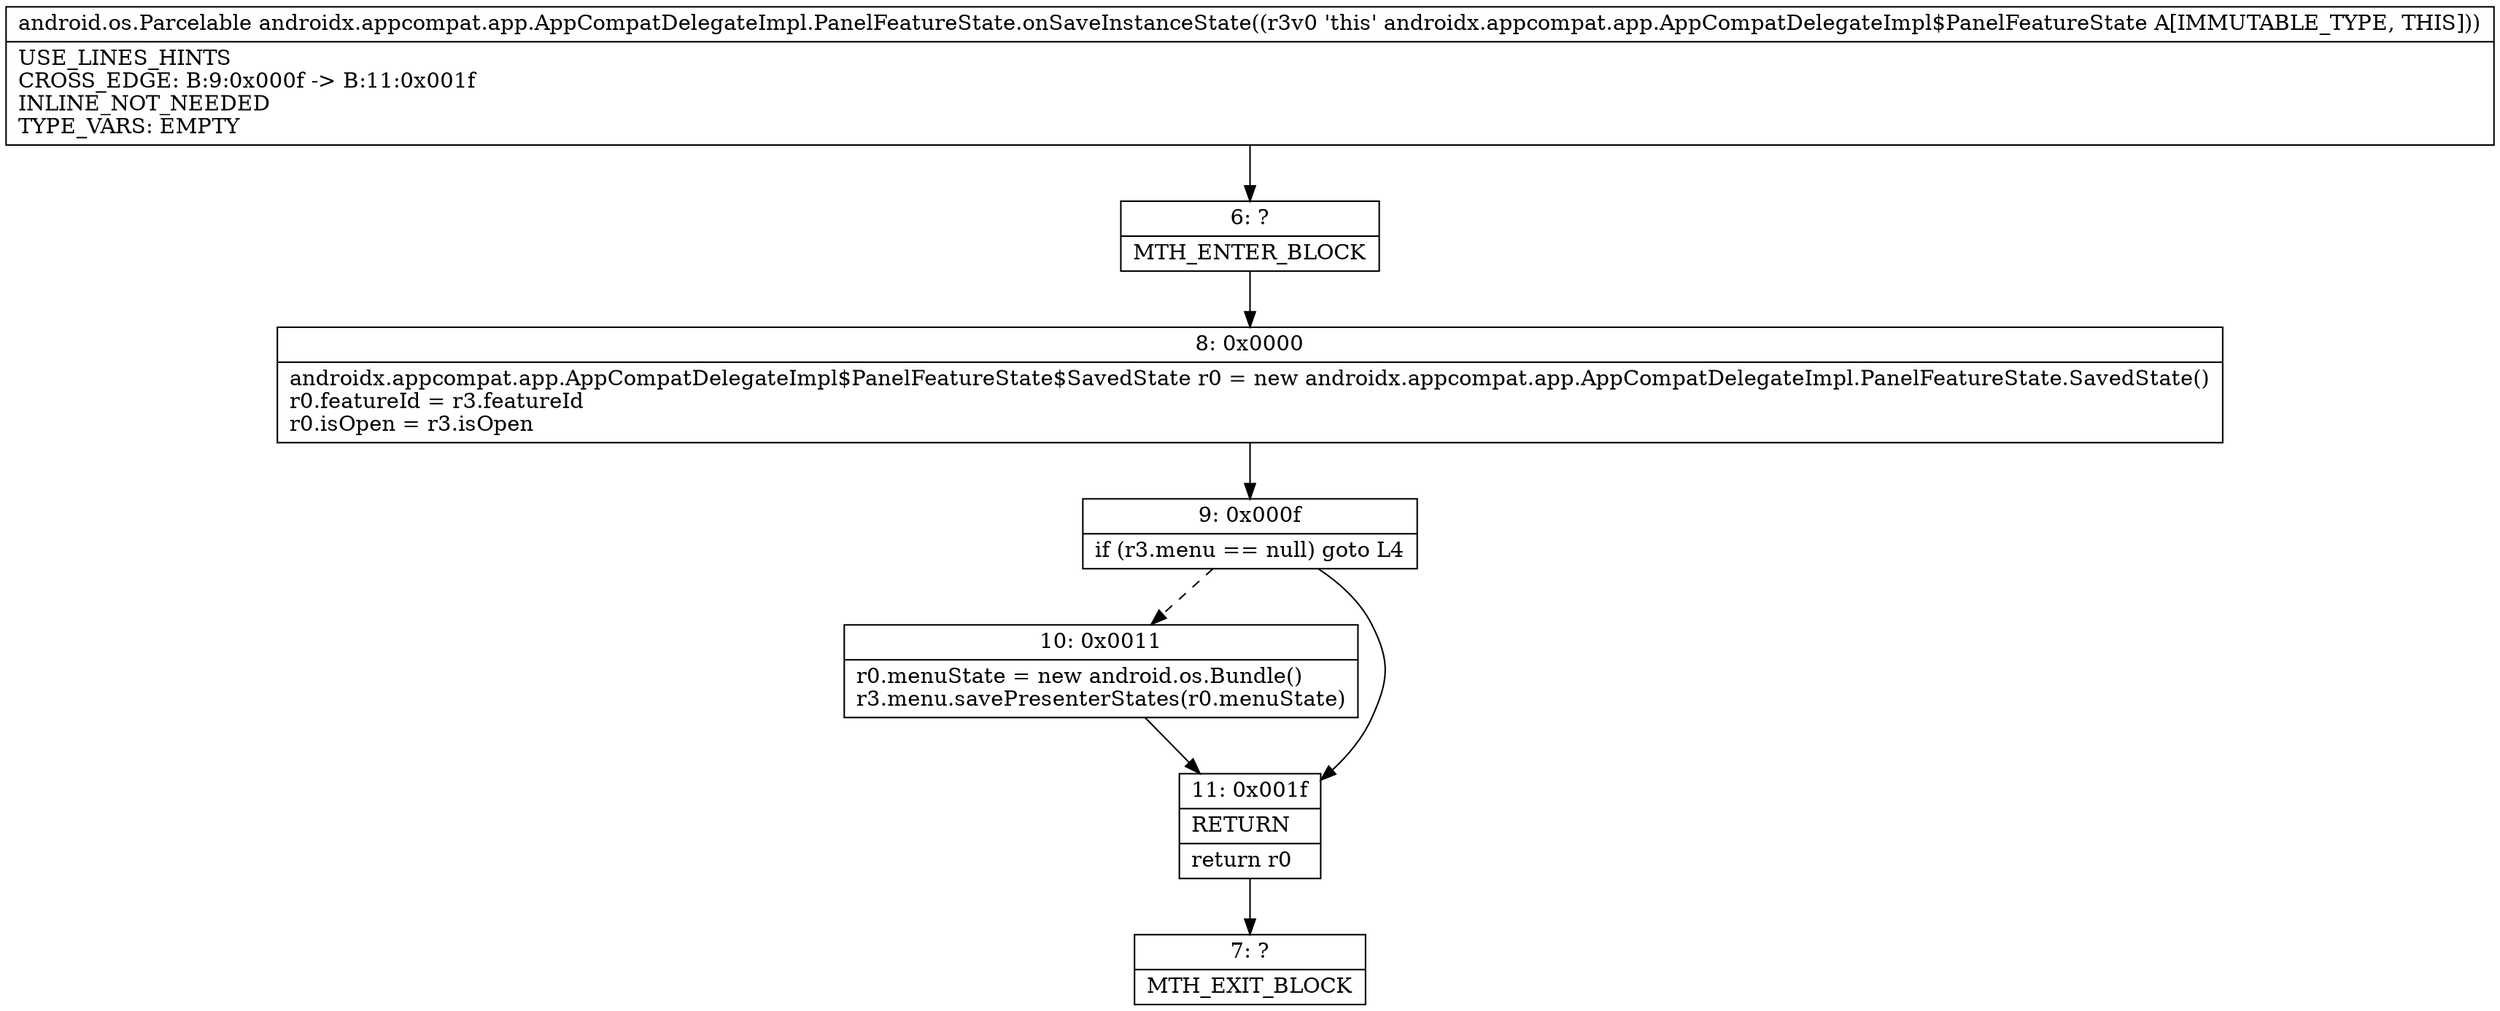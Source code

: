 digraph "CFG forandroidx.appcompat.app.AppCompatDelegateImpl.PanelFeatureState.onSaveInstanceState()Landroid\/os\/Parcelable;" {
Node_6 [shape=record,label="{6\:\ ?|MTH_ENTER_BLOCK\l}"];
Node_8 [shape=record,label="{8\:\ 0x0000|androidx.appcompat.app.AppCompatDelegateImpl$PanelFeatureState$SavedState r0 = new androidx.appcompat.app.AppCompatDelegateImpl.PanelFeatureState.SavedState()\lr0.featureId = r3.featureId\lr0.isOpen = r3.isOpen\l}"];
Node_9 [shape=record,label="{9\:\ 0x000f|if (r3.menu == null) goto L4\l}"];
Node_10 [shape=record,label="{10\:\ 0x0011|r0.menuState = new android.os.Bundle()\lr3.menu.savePresenterStates(r0.menuState)\l}"];
Node_11 [shape=record,label="{11\:\ 0x001f|RETURN\l|return r0\l}"];
Node_7 [shape=record,label="{7\:\ ?|MTH_EXIT_BLOCK\l}"];
MethodNode[shape=record,label="{android.os.Parcelable androidx.appcompat.app.AppCompatDelegateImpl.PanelFeatureState.onSaveInstanceState((r3v0 'this' androidx.appcompat.app.AppCompatDelegateImpl$PanelFeatureState A[IMMUTABLE_TYPE, THIS]))  | USE_LINES_HINTS\lCROSS_EDGE: B:9:0x000f \-\> B:11:0x001f\lINLINE_NOT_NEEDED\lTYPE_VARS: EMPTY\l}"];
MethodNode -> Node_6;Node_6 -> Node_8;
Node_8 -> Node_9;
Node_9 -> Node_10[style=dashed];
Node_9 -> Node_11;
Node_10 -> Node_11;
Node_11 -> Node_7;
}

